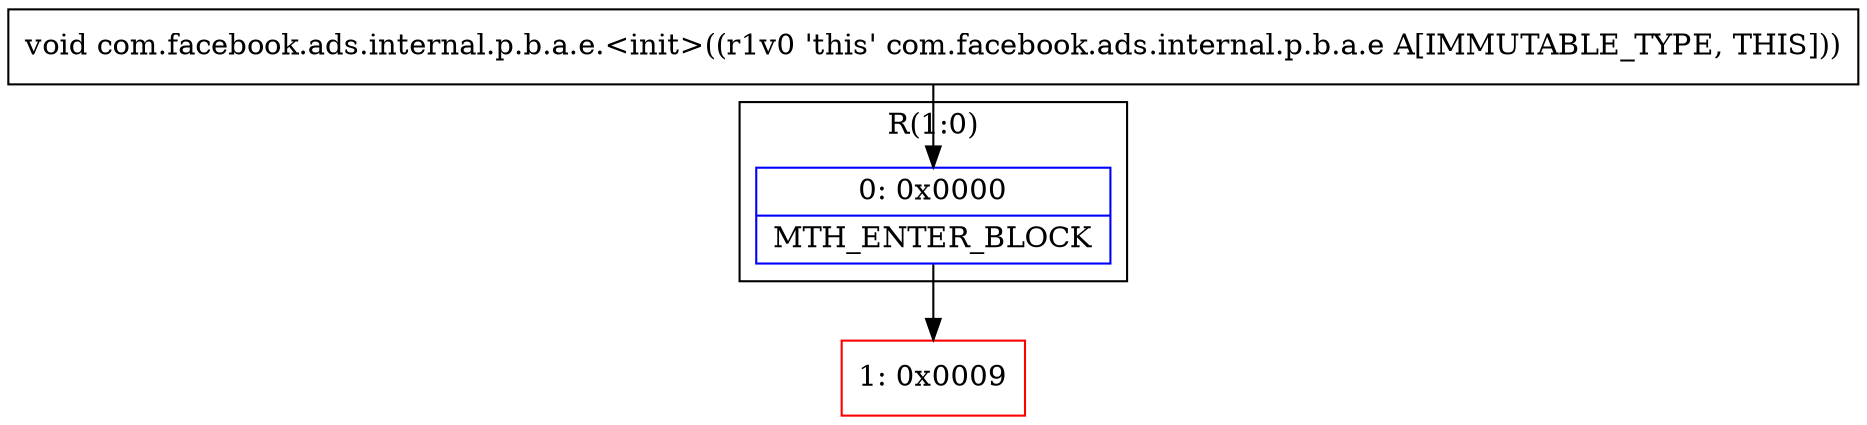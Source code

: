 digraph "CFG forcom.facebook.ads.internal.p.b.a.e.\<init\>()V" {
subgraph cluster_Region_203374787 {
label = "R(1:0)";
node [shape=record,color=blue];
Node_0 [shape=record,label="{0\:\ 0x0000|MTH_ENTER_BLOCK\l}"];
}
Node_1 [shape=record,color=red,label="{1\:\ 0x0009}"];
MethodNode[shape=record,label="{void com.facebook.ads.internal.p.b.a.e.\<init\>((r1v0 'this' com.facebook.ads.internal.p.b.a.e A[IMMUTABLE_TYPE, THIS])) }"];
MethodNode -> Node_0;
Node_0 -> Node_1;
}

